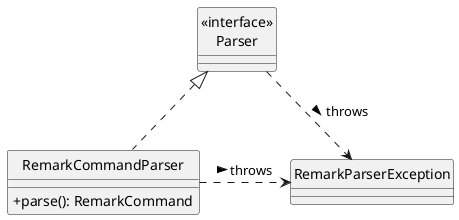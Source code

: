 @startuml
hide circle
skinparam classAttributeIconSize 0

Class "<<interface>>\nParser" as Parser
Class RemarkCommandParser {
  +parse(): RemarkCommand
}
Class RemarkParserException

RemarkCommandParser .up.|> Parser
Parser .right.> RemarkParserException: throws >
RemarkCommandParser .right.> RemarkParserException: throws >
@enduml

